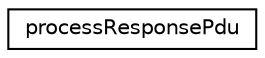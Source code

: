 digraph "Graphical Class Hierarchy"
{
  edge [fontname="Helvetica",fontsize="10",labelfontname="Helvetica",labelfontsize="10"];
  node [fontname="Helvetica",fontsize="10",shape=record];
  rankdir="LR";
  Node1 [label="processResponsePdu",height=0.2,width=0.4,color="black", fillcolor="white", style="filled",URL="$structprocess_response_pdu.html"];
}
